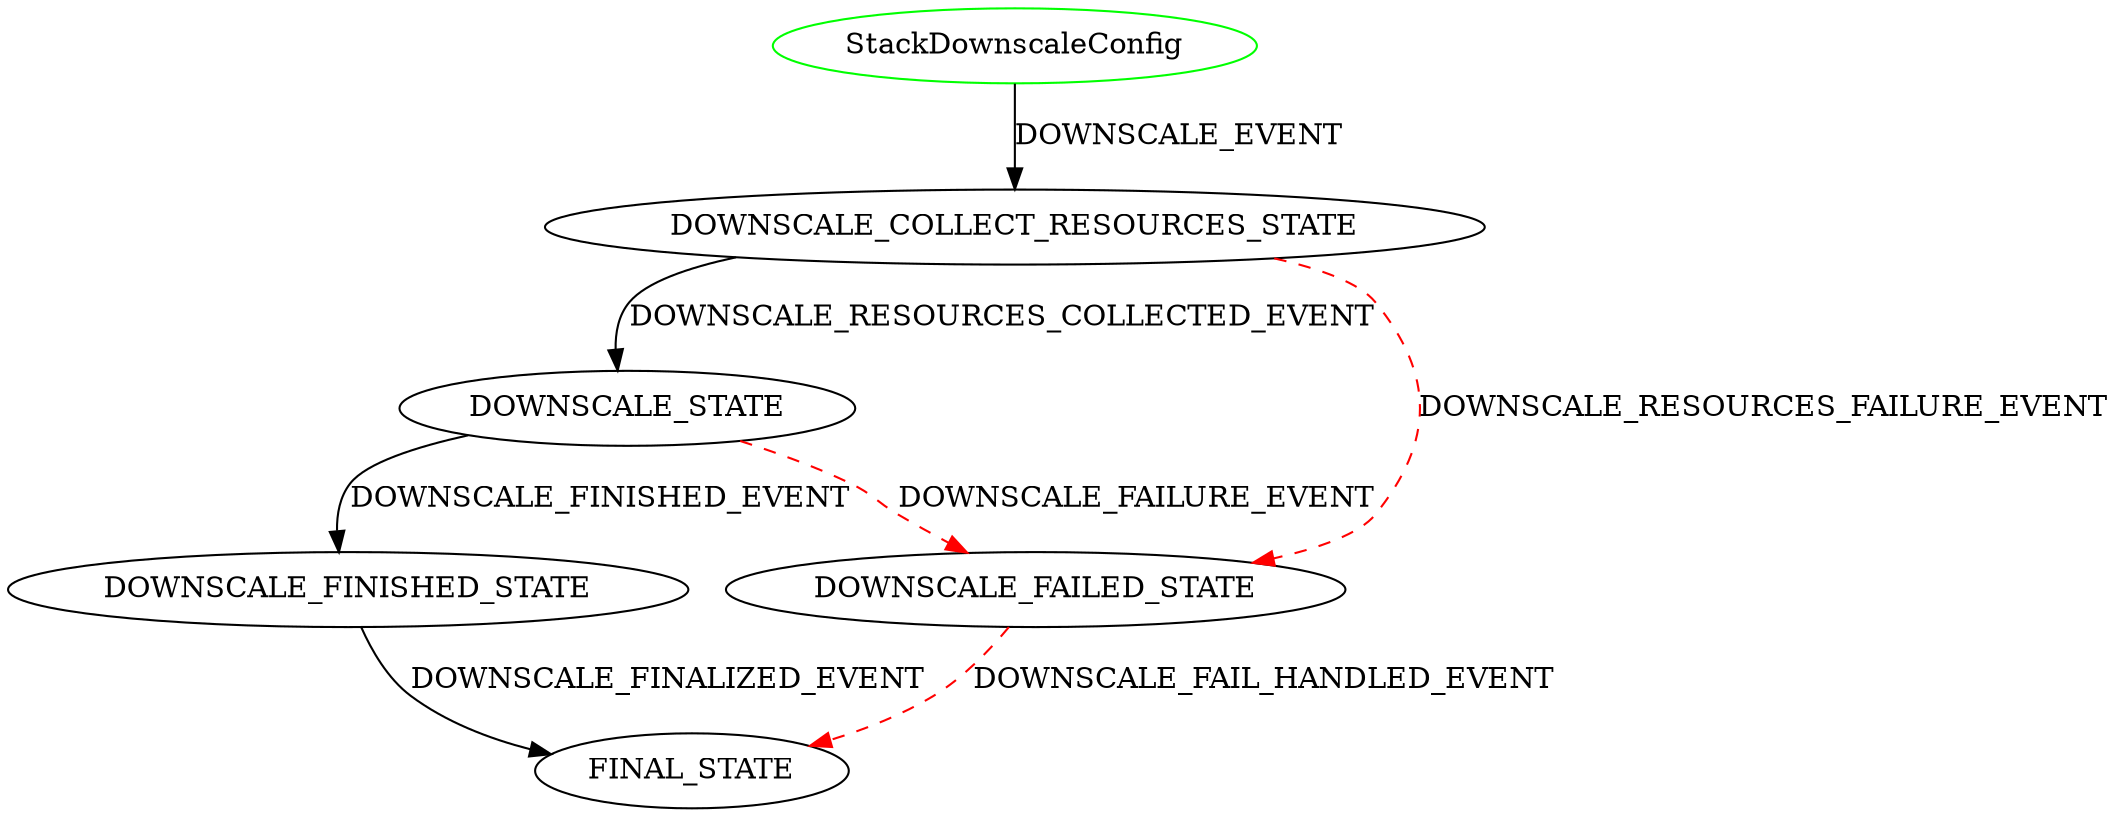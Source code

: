 digraph {
INIT_STATE [label="StackDownscaleConfig" shape=ellipse color=green];
INIT_STATE -> DOWNSCALE_COLLECT_RESOURCES_STATE [label="DOWNSCALE_EVENT" color=black style=solid];
DOWNSCALE_COLLECT_RESOURCES_STATE -> DOWNSCALE_STATE [label="DOWNSCALE_RESOURCES_COLLECTED_EVENT" color=black style=solid];
DOWNSCALE_COLLECT_RESOURCES_STATE -> DOWNSCALE_FAILED_STATE [label="DOWNSCALE_RESOURCES_FAILURE_EVENT" color=red style=dashed];
DOWNSCALE_FAILED_STATE -> FINAL_STATE [label="DOWNSCALE_FAIL_HANDLED_EVENT" color=red style=dashed];
DOWNSCALE_STATE -> DOWNSCALE_FINISHED_STATE [label="DOWNSCALE_FINISHED_EVENT" color=black style=solid];
DOWNSCALE_STATE -> DOWNSCALE_FAILED_STATE [label="DOWNSCALE_FAILURE_EVENT" color=red style=dashed];
DOWNSCALE_FINISHED_STATE -> FINAL_STATE [label="DOWNSCALE_FINALIZED_EVENT" color=black style=solid];
}